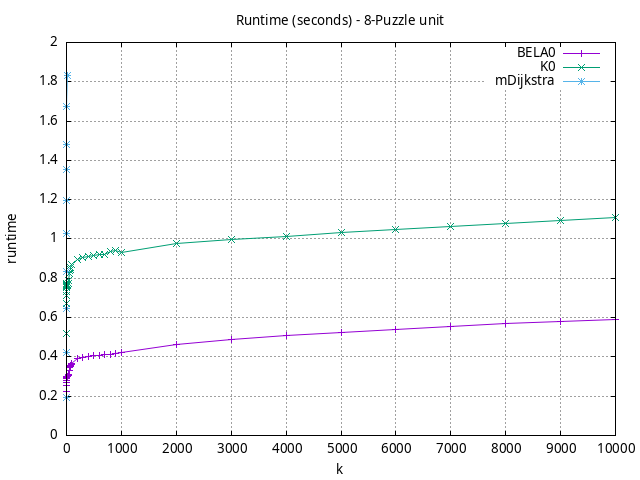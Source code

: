 #!/usr/bin/gnuplot
# -*- coding: utf-8 -*-
#
# results/n-puzzle/unit/8/8puzzle.brute-force.runtime.gnuplot
#
# Started on 12/09/2023 19:55:54
# Author: Carlos Linares López
set grid
set xlabel "k"
set ylabel "runtime"

set title "Runtime (seconds) - 8-Puzzle unit"

set terminal png enhanced font "Ariel,10"
set output '8puzzle.brute-force.runtime.png'

plot "-" title "BELA0"      with linesp, "-" title "K0"      with linesp, "-" title "mDijkstra"      with linesp

	1 0.22196189400000002
	2 0.25302984
	3 0.271048652
	4 0.28080972099999996
	5 0.28794271600000004
	6 0.29141858699999995
	7 0.29378907000000004
	8 0.29724417799999997
	9 0.29840316200000006
	10 0.298508769
	20 0.3024576219999999
	30 0.305536113
	40 0.312561989
	50 0.332917613
	60 0.3483508759999999
	70 0.3512539
	80 0.35600130900000004
	90 0.36168944000000003
	100 0.366544862
	200 0.3928074220000001
	300 0.39884773999999995
	400 0.40243913800000003
	500 0.405413458
	600 0.406708674
	700 0.41027057299999997
	800 0.4146155320000001
	900 0.41883236499999993
	1000 0.4201879299999999
	2000 0.46561349
	3000 0.48712427999999997
	4000 0.5066999
	5000 0.5257307299999999
	6000 0.53962891
	7000 0.55403306
	8000 0.5696434100000001
	9000 0.58133487
	10000 0.58987699
end
	1 0.521203953
	2 0.6703678520000002
	3 0.7133561800000001
	4 0.7344009300000001
	5 0.7510888699999999
	6 0.7574892799999999
	7 0.7612918500000001
	8 0.7686435
	9 0.7730456199999999
	10 0.7653817300000001
	20 0.7708980100000001
	30 0.77283652
	40 0.7909523200000002
	50 0.82612646
	60 0.83813371
	70 0.8445627400000001
	80 0.8560311199999999
	90 0.86967095
	100 0.86860681
	200 0.89568497
	300 0.90685863
	400 0.9092236600000002
	500 0.9150853000000001
	600 0.92046731
	700 0.92334347
	800 0.9343001699999999
	900 0.94398183
	1000 0.9318178
	2000 0.9776466199999999
	3000 0.99626117
	4000 1.0150491700000002
	5000 1.0324905000000002
	6000 1.04966207
	7000 1.0632322799999998
	8000 1.07900323
	9000 1.0930536199999998
	10000 1.10899045
end
	1 0.19505093500000004
	2 0.4232119409999999
	3 0.643994007
	4 0.8350407900000001
	5 1.02947902
	6 1.195175924
	7 1.352940031
	8 1.4797168109999999
	9 1.67661538
	10 1.83175209
end
